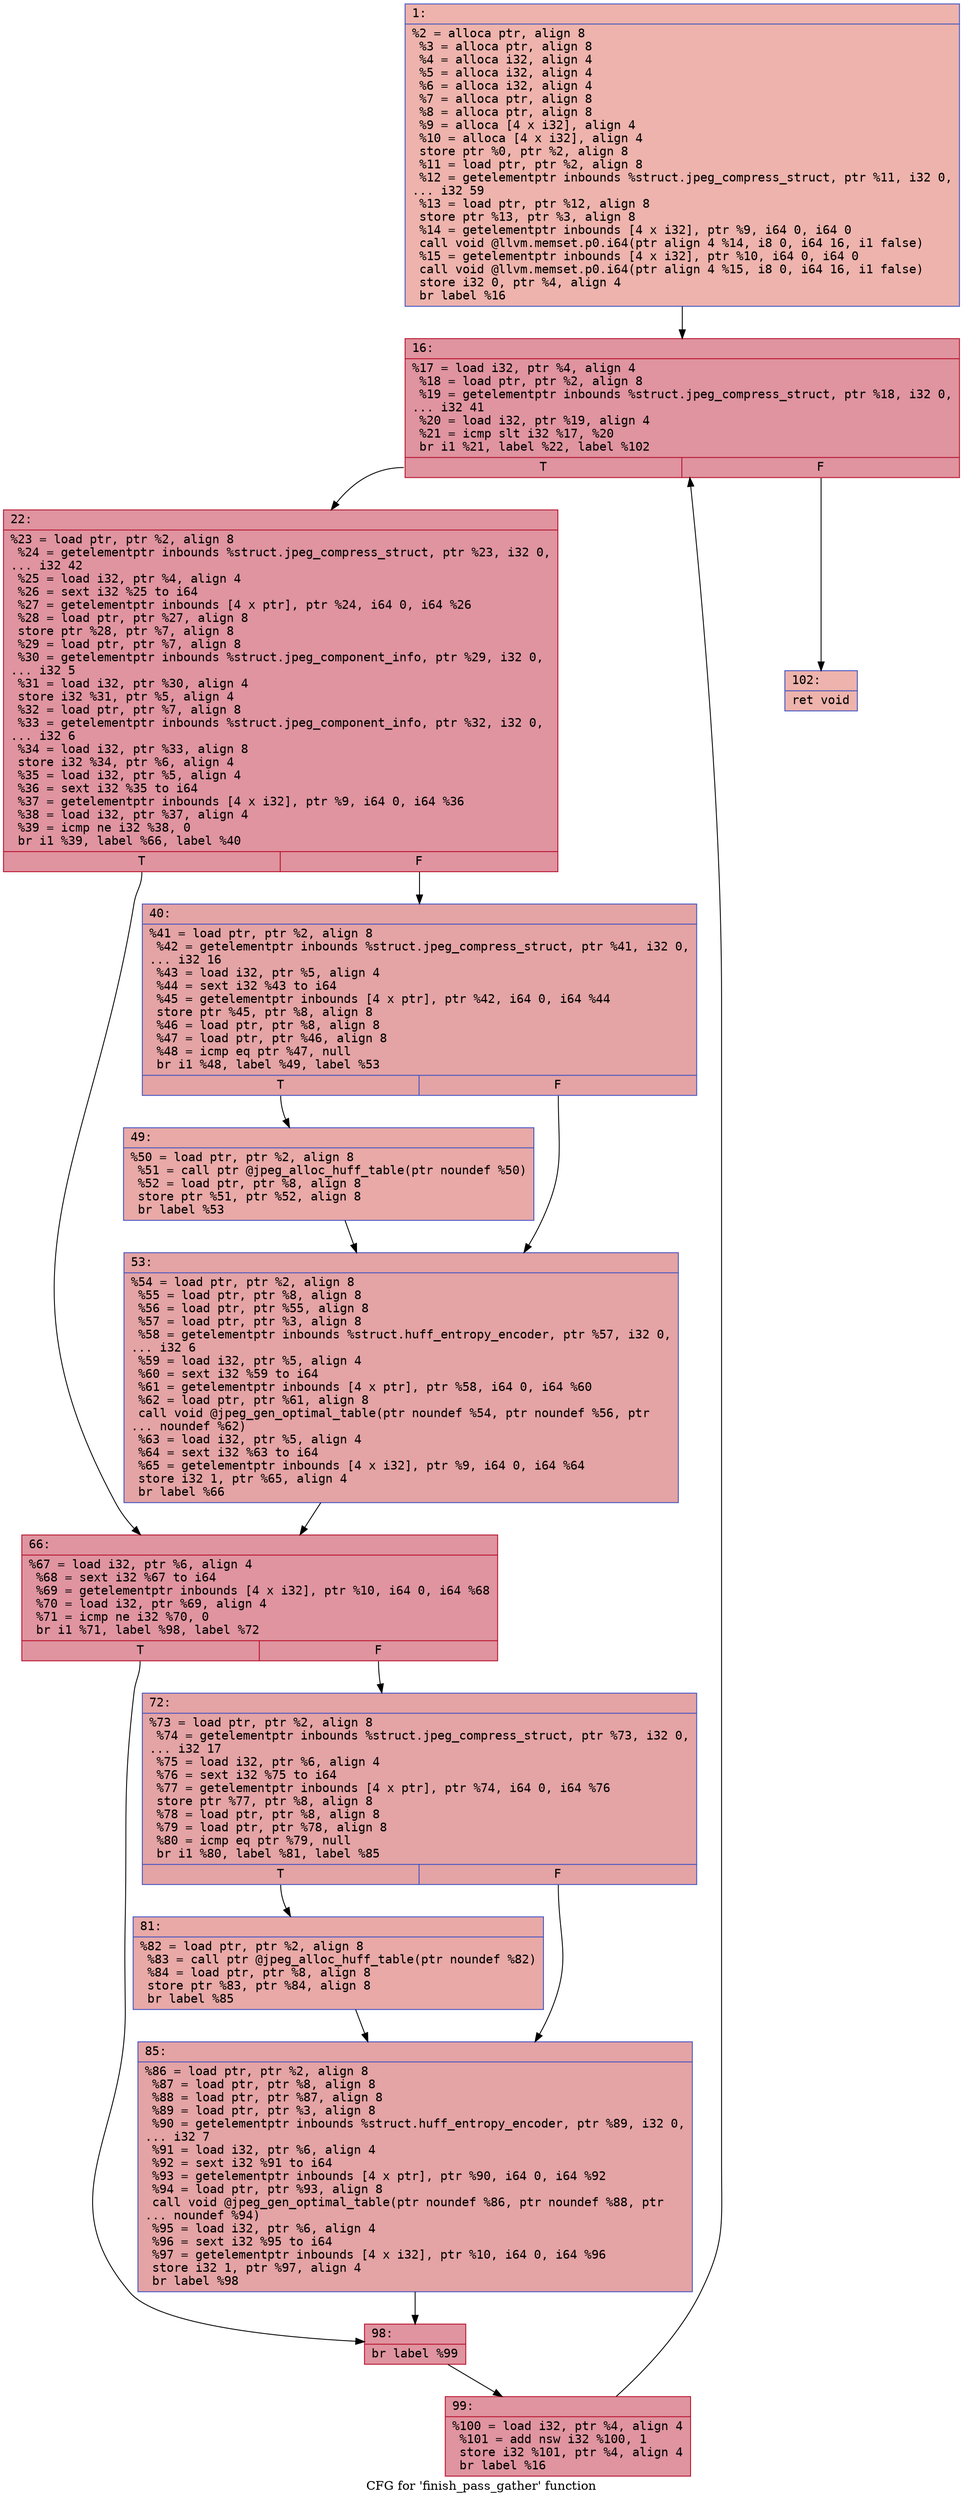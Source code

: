 digraph "CFG for 'finish_pass_gather' function" {
	label="CFG for 'finish_pass_gather' function";

	Node0x6000028ac910 [shape=record,color="#3d50c3ff", style=filled, fillcolor="#d6524470" fontname="Courier",label="{1:\l|  %2 = alloca ptr, align 8\l  %3 = alloca ptr, align 8\l  %4 = alloca i32, align 4\l  %5 = alloca i32, align 4\l  %6 = alloca i32, align 4\l  %7 = alloca ptr, align 8\l  %8 = alloca ptr, align 8\l  %9 = alloca [4 x i32], align 4\l  %10 = alloca [4 x i32], align 4\l  store ptr %0, ptr %2, align 8\l  %11 = load ptr, ptr %2, align 8\l  %12 = getelementptr inbounds %struct.jpeg_compress_struct, ptr %11, i32 0,\l... i32 59\l  %13 = load ptr, ptr %12, align 8\l  store ptr %13, ptr %3, align 8\l  %14 = getelementptr inbounds [4 x i32], ptr %9, i64 0, i64 0\l  call void @llvm.memset.p0.i64(ptr align 4 %14, i8 0, i64 16, i1 false)\l  %15 = getelementptr inbounds [4 x i32], ptr %10, i64 0, i64 0\l  call void @llvm.memset.p0.i64(ptr align 4 %15, i8 0, i64 16, i1 false)\l  store i32 0, ptr %4, align 4\l  br label %16\l}"];
	Node0x6000028ac910 -> Node0x6000028ac960[tooltip="1 -> 16\nProbability 100.00%" ];
	Node0x6000028ac960 [shape=record,color="#b70d28ff", style=filled, fillcolor="#b70d2870" fontname="Courier",label="{16:\l|  %17 = load i32, ptr %4, align 4\l  %18 = load ptr, ptr %2, align 8\l  %19 = getelementptr inbounds %struct.jpeg_compress_struct, ptr %18, i32 0,\l... i32 41\l  %20 = load i32, ptr %19, align 4\l  %21 = icmp slt i32 %17, %20\l  br i1 %21, label %22, label %102\l|{<s0>T|<s1>F}}"];
	Node0x6000028ac960:s0 -> Node0x6000028ac9b0[tooltip="16 -> 22\nProbability 96.88%" ];
	Node0x6000028ac960:s1 -> Node0x6000028accd0[tooltip="16 -> 102\nProbability 3.12%" ];
	Node0x6000028ac9b0 [shape=record,color="#b70d28ff", style=filled, fillcolor="#b70d2870" fontname="Courier",label="{22:\l|  %23 = load ptr, ptr %2, align 8\l  %24 = getelementptr inbounds %struct.jpeg_compress_struct, ptr %23, i32 0,\l... i32 42\l  %25 = load i32, ptr %4, align 4\l  %26 = sext i32 %25 to i64\l  %27 = getelementptr inbounds [4 x ptr], ptr %24, i64 0, i64 %26\l  %28 = load ptr, ptr %27, align 8\l  store ptr %28, ptr %7, align 8\l  %29 = load ptr, ptr %7, align 8\l  %30 = getelementptr inbounds %struct.jpeg_component_info, ptr %29, i32 0,\l... i32 5\l  %31 = load i32, ptr %30, align 4\l  store i32 %31, ptr %5, align 4\l  %32 = load ptr, ptr %7, align 8\l  %33 = getelementptr inbounds %struct.jpeg_component_info, ptr %32, i32 0,\l... i32 6\l  %34 = load i32, ptr %33, align 8\l  store i32 %34, ptr %6, align 4\l  %35 = load i32, ptr %5, align 4\l  %36 = sext i32 %35 to i64\l  %37 = getelementptr inbounds [4 x i32], ptr %9, i64 0, i64 %36\l  %38 = load i32, ptr %37, align 4\l  %39 = icmp ne i32 %38, 0\l  br i1 %39, label %66, label %40\l|{<s0>T|<s1>F}}"];
	Node0x6000028ac9b0:s0 -> Node0x6000028acaf0[tooltip="22 -> 66\nProbability 62.50%" ];
	Node0x6000028ac9b0:s1 -> Node0x6000028aca00[tooltip="22 -> 40\nProbability 37.50%" ];
	Node0x6000028aca00 [shape=record,color="#3d50c3ff", style=filled, fillcolor="#c32e3170" fontname="Courier",label="{40:\l|  %41 = load ptr, ptr %2, align 8\l  %42 = getelementptr inbounds %struct.jpeg_compress_struct, ptr %41, i32 0,\l... i32 16\l  %43 = load i32, ptr %5, align 4\l  %44 = sext i32 %43 to i64\l  %45 = getelementptr inbounds [4 x ptr], ptr %42, i64 0, i64 %44\l  store ptr %45, ptr %8, align 8\l  %46 = load ptr, ptr %8, align 8\l  %47 = load ptr, ptr %46, align 8\l  %48 = icmp eq ptr %47, null\l  br i1 %48, label %49, label %53\l|{<s0>T|<s1>F}}"];
	Node0x6000028aca00:s0 -> Node0x6000028aca50[tooltip="40 -> 49\nProbability 37.50%" ];
	Node0x6000028aca00:s1 -> Node0x6000028acaa0[tooltip="40 -> 53\nProbability 62.50%" ];
	Node0x6000028aca50 [shape=record,color="#3d50c3ff", style=filled, fillcolor="#ca3b3770" fontname="Courier",label="{49:\l|  %50 = load ptr, ptr %2, align 8\l  %51 = call ptr @jpeg_alloc_huff_table(ptr noundef %50)\l  %52 = load ptr, ptr %8, align 8\l  store ptr %51, ptr %52, align 8\l  br label %53\l}"];
	Node0x6000028aca50 -> Node0x6000028acaa0[tooltip="49 -> 53\nProbability 100.00%" ];
	Node0x6000028acaa0 [shape=record,color="#3d50c3ff", style=filled, fillcolor="#c32e3170" fontname="Courier",label="{53:\l|  %54 = load ptr, ptr %2, align 8\l  %55 = load ptr, ptr %8, align 8\l  %56 = load ptr, ptr %55, align 8\l  %57 = load ptr, ptr %3, align 8\l  %58 = getelementptr inbounds %struct.huff_entropy_encoder, ptr %57, i32 0,\l... i32 6\l  %59 = load i32, ptr %5, align 4\l  %60 = sext i32 %59 to i64\l  %61 = getelementptr inbounds [4 x ptr], ptr %58, i64 0, i64 %60\l  %62 = load ptr, ptr %61, align 8\l  call void @jpeg_gen_optimal_table(ptr noundef %54, ptr noundef %56, ptr\l... noundef %62)\l  %63 = load i32, ptr %5, align 4\l  %64 = sext i32 %63 to i64\l  %65 = getelementptr inbounds [4 x i32], ptr %9, i64 0, i64 %64\l  store i32 1, ptr %65, align 4\l  br label %66\l}"];
	Node0x6000028acaa0 -> Node0x6000028acaf0[tooltip="53 -> 66\nProbability 100.00%" ];
	Node0x6000028acaf0 [shape=record,color="#b70d28ff", style=filled, fillcolor="#b70d2870" fontname="Courier",label="{66:\l|  %67 = load i32, ptr %6, align 4\l  %68 = sext i32 %67 to i64\l  %69 = getelementptr inbounds [4 x i32], ptr %10, i64 0, i64 %68\l  %70 = load i32, ptr %69, align 4\l  %71 = icmp ne i32 %70, 0\l  br i1 %71, label %98, label %72\l|{<s0>T|<s1>F}}"];
	Node0x6000028acaf0:s0 -> Node0x6000028acc30[tooltip="66 -> 98\nProbability 62.50%" ];
	Node0x6000028acaf0:s1 -> Node0x6000028acb40[tooltip="66 -> 72\nProbability 37.50%" ];
	Node0x6000028acb40 [shape=record,color="#3d50c3ff", style=filled, fillcolor="#c32e3170" fontname="Courier",label="{72:\l|  %73 = load ptr, ptr %2, align 8\l  %74 = getelementptr inbounds %struct.jpeg_compress_struct, ptr %73, i32 0,\l... i32 17\l  %75 = load i32, ptr %6, align 4\l  %76 = sext i32 %75 to i64\l  %77 = getelementptr inbounds [4 x ptr], ptr %74, i64 0, i64 %76\l  store ptr %77, ptr %8, align 8\l  %78 = load ptr, ptr %8, align 8\l  %79 = load ptr, ptr %78, align 8\l  %80 = icmp eq ptr %79, null\l  br i1 %80, label %81, label %85\l|{<s0>T|<s1>F}}"];
	Node0x6000028acb40:s0 -> Node0x6000028acb90[tooltip="72 -> 81\nProbability 37.50%" ];
	Node0x6000028acb40:s1 -> Node0x6000028acbe0[tooltip="72 -> 85\nProbability 62.50%" ];
	Node0x6000028acb90 [shape=record,color="#3d50c3ff", style=filled, fillcolor="#ca3b3770" fontname="Courier",label="{81:\l|  %82 = load ptr, ptr %2, align 8\l  %83 = call ptr @jpeg_alloc_huff_table(ptr noundef %82)\l  %84 = load ptr, ptr %8, align 8\l  store ptr %83, ptr %84, align 8\l  br label %85\l}"];
	Node0x6000028acb90 -> Node0x6000028acbe0[tooltip="81 -> 85\nProbability 100.00%" ];
	Node0x6000028acbe0 [shape=record,color="#3d50c3ff", style=filled, fillcolor="#c32e3170" fontname="Courier",label="{85:\l|  %86 = load ptr, ptr %2, align 8\l  %87 = load ptr, ptr %8, align 8\l  %88 = load ptr, ptr %87, align 8\l  %89 = load ptr, ptr %3, align 8\l  %90 = getelementptr inbounds %struct.huff_entropy_encoder, ptr %89, i32 0,\l... i32 7\l  %91 = load i32, ptr %6, align 4\l  %92 = sext i32 %91 to i64\l  %93 = getelementptr inbounds [4 x ptr], ptr %90, i64 0, i64 %92\l  %94 = load ptr, ptr %93, align 8\l  call void @jpeg_gen_optimal_table(ptr noundef %86, ptr noundef %88, ptr\l... noundef %94)\l  %95 = load i32, ptr %6, align 4\l  %96 = sext i32 %95 to i64\l  %97 = getelementptr inbounds [4 x i32], ptr %10, i64 0, i64 %96\l  store i32 1, ptr %97, align 4\l  br label %98\l}"];
	Node0x6000028acbe0 -> Node0x6000028acc30[tooltip="85 -> 98\nProbability 100.00%" ];
	Node0x6000028acc30 [shape=record,color="#b70d28ff", style=filled, fillcolor="#b70d2870" fontname="Courier",label="{98:\l|  br label %99\l}"];
	Node0x6000028acc30 -> Node0x6000028acc80[tooltip="98 -> 99\nProbability 100.00%" ];
	Node0x6000028acc80 [shape=record,color="#b70d28ff", style=filled, fillcolor="#b70d2870" fontname="Courier",label="{99:\l|  %100 = load i32, ptr %4, align 4\l  %101 = add nsw i32 %100, 1\l  store i32 %101, ptr %4, align 4\l  br label %16\l}"];
	Node0x6000028acc80 -> Node0x6000028ac960[tooltip="99 -> 16\nProbability 100.00%" ];
	Node0x6000028accd0 [shape=record,color="#3d50c3ff", style=filled, fillcolor="#d6524470" fontname="Courier",label="{102:\l|  ret void\l}"];
}
